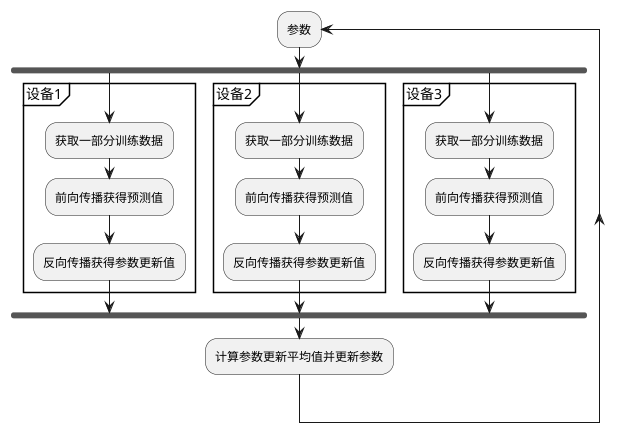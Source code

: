 @startuml
skinparam monochrome true
repeat :参数;
fork
partition 设备1 {
:获取一部分训练数据;
:前向传播获得预测值;
:反向传播获得参数更新值;
}
fork again
partition 设备2 {
:获取一部分训练数据;
:前向传播获得预测值;
:反向传播获得参数更新值;
}
fork again
partition 设备3 {
:获取一部分训练数据;
:前向传播获得预测值;
:反向传播获得参数更新值;
}
end fork
:计算参数更新平均值并更新参数;
@enduml